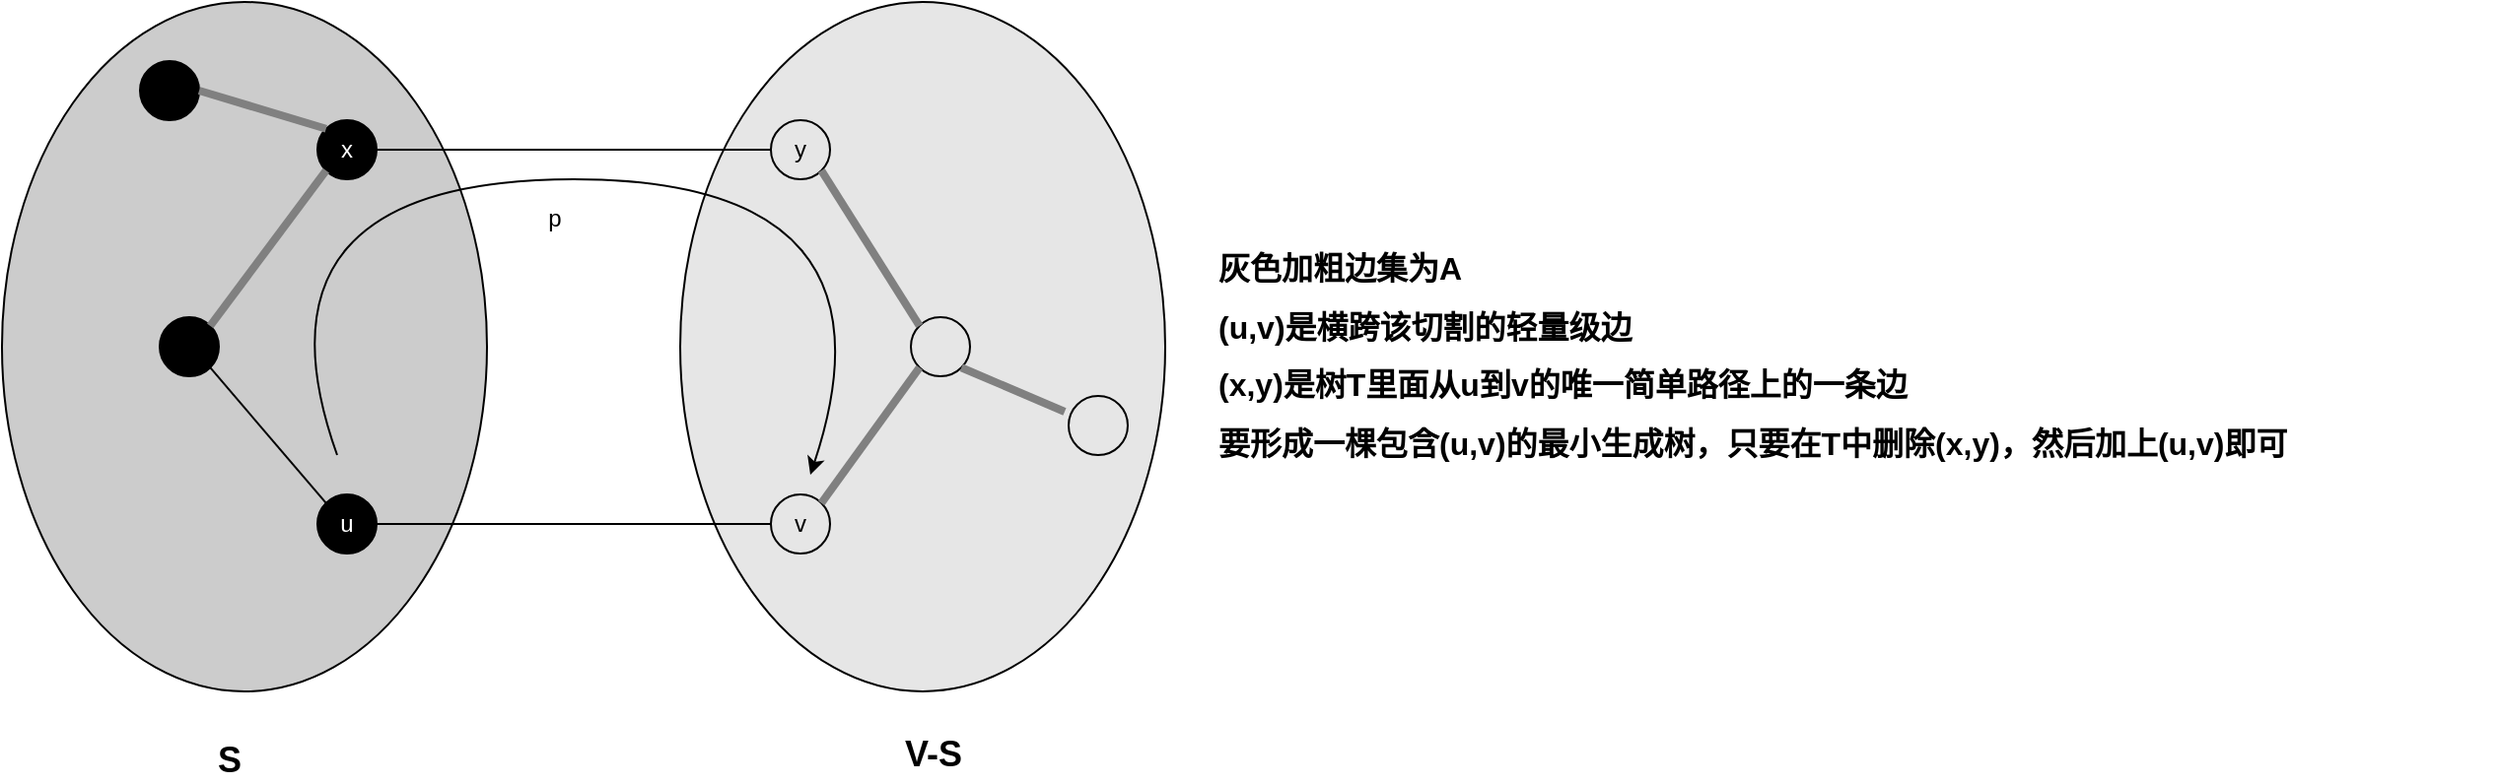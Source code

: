 <mxfile>
    <diagram id="UzlfY-F97uwRzXLrC-hK" name="第 1 页">
        <mxGraphModel dx="1094" dy="790" grid="0" gridSize="10" guides="1" tooltips="1" connect="1" arrows="1" fold="1" page="1" pageScale="1" pageWidth="827" pageHeight="1169" background="#ffffff" math="0" shadow="0">
            <root>
                <mxCell id="0"/>
                <mxCell id="1" parent="0"/>
                <mxCell id="26" value="" style="ellipse;whiteSpace=wrap;html=1;rounded=0;fontColor=#000000;strokeColor=#000000;gradientColor=none;fillColor=#CCCCCC;" vertex="1" parent="1">
                    <mxGeometry x="70" y="190" width="246" height="350" as="geometry"/>
                </mxCell>
                <mxCell id="25" value="" style="ellipse;whiteSpace=wrap;html=1;rounded=0;fontColor=#000000;strokeColor=#000000;gradientColor=none;fillColor=#E6E6E6;" vertex="1" parent="1">
                    <mxGeometry x="414" y="190" width="246" height="350" as="geometry"/>
                </mxCell>
                <mxCell id="5" value="" style="ellipse;whiteSpace=wrap;html=1;aspect=fixed;rounded=0;fontColor=#000000;fillColor=none;gradientColor=none;strokeColor=#000000;" vertex="1" parent="1">
                    <mxGeometry x="531" y="350" width="30" height="30" as="geometry"/>
                </mxCell>
                <mxCell id="6" value="&lt;font color=&quot;#ffffff&quot;&gt;u&lt;/font&gt;" style="ellipse;whiteSpace=wrap;html=1;aspect=fixed;rounded=0;fontColor=#000000;gradientColor=none;strokeColor=#000000;fillColor=#000000;" vertex="1" parent="1">
                    <mxGeometry x="230" y="440" width="30" height="30" as="geometry"/>
                </mxCell>
                <mxCell id="8" value="" style="ellipse;whiteSpace=wrap;html=1;aspect=fixed;rounded=0;fontColor=#000000;gradientColor=none;strokeColor=#000000;fillColor=#000000;" vertex="1" parent="1">
                    <mxGeometry x="150" y="350" width="30" height="30" as="geometry"/>
                </mxCell>
                <mxCell id="9" value="&lt;font color=&quot;#ffffff&quot;&gt;x&lt;/font&gt;" style="ellipse;whiteSpace=wrap;html=1;aspect=fixed;rounded=0;fontColor=#000000;gradientColor=none;strokeColor=#000000;fillColor=#000000;" vertex="1" parent="1">
                    <mxGeometry x="230" y="250" width="30" height="30" as="geometry"/>
                </mxCell>
                <mxCell id="10" value="v" style="ellipse;whiteSpace=wrap;html=1;aspect=fixed;rounded=0;fontColor=#000000;fillColor=none;gradientColor=none;strokeColor=#000000;" vertex="1" parent="1">
                    <mxGeometry x="460" y="440" width="30" height="30" as="geometry"/>
                </mxCell>
                <mxCell id="11" value="y" style="ellipse;whiteSpace=wrap;html=1;aspect=fixed;rounded=0;fontColor=#000000;fillColor=none;gradientColor=none;strokeColor=#000000;" vertex="1" parent="1">
                    <mxGeometry x="460" y="250" width="30" height="30" as="geometry"/>
                </mxCell>
                <mxCell id="12" value="" style="ellipse;whiteSpace=wrap;html=1;aspect=fixed;rounded=0;fontColor=#000000;gradientColor=none;strokeColor=#000000;fillColor=#000000;" vertex="1" parent="1">
                    <mxGeometry x="140" y="220" width="30" height="30" as="geometry"/>
                </mxCell>
                <mxCell id="13" value="" style="ellipse;whiteSpace=wrap;html=1;aspect=fixed;rounded=0;fontColor=#000000;fillColor=none;gradientColor=none;strokeColor=#000000;" vertex="1" parent="1">
                    <mxGeometry x="611" y="390" width="30" height="30" as="geometry"/>
                </mxCell>
                <mxCell id="14" value="" style="endArrow=none;html=1;fontColor=#000000;entryX=1;entryY=0.5;entryDx=0;entryDy=0;exitX=0;exitY=0;exitDx=0;exitDy=0;strokeColor=#808080;strokeWidth=4;" edge="1" parent="1" source="9" target="12">
                    <mxGeometry width="50" height="50" relative="1" as="geometry">
                        <mxPoint x="390" y="430" as="sourcePoint"/>
                        <mxPoint x="440" y="380" as="targetPoint"/>
                    </mxGeometry>
                </mxCell>
                <mxCell id="15" value="" style="endArrow=none;html=1;fontColor=#000000;entryX=1;entryY=0;entryDx=0;entryDy=0;exitX=0;exitY=1;exitDx=0;exitDy=0;strokeColor=#808080;strokeWidth=4;" edge="1" parent="1" source="9" target="8">
                    <mxGeometry width="50" height="50" relative="1" as="geometry">
                        <mxPoint x="244.393" y="264.393" as="sourcePoint"/>
                        <mxPoint x="180" y="245" as="targetPoint"/>
                    </mxGeometry>
                </mxCell>
                <mxCell id="16" value="" style="endArrow=none;html=1;fontColor=#000000;entryX=1;entryY=1;entryDx=0;entryDy=0;exitX=0;exitY=0;exitDx=0;exitDy=0;strokeColor=#000000;" edge="1" parent="1" source="6" target="8">
                    <mxGeometry width="50" height="50" relative="1" as="geometry">
                        <mxPoint x="244.393" y="285.607" as="sourcePoint"/>
                        <mxPoint x="185.607" y="364.393" as="targetPoint"/>
                    </mxGeometry>
                </mxCell>
                <mxCell id="17" value="" style="endArrow=none;html=1;fontColor=#000000;entryX=0;entryY=0.5;entryDx=0;entryDy=0;exitX=1;exitY=0.5;exitDx=0;exitDy=0;strokeColor=#000000;" edge="1" parent="1" source="9" target="11">
                    <mxGeometry width="50" height="50" relative="1" as="geometry">
                        <mxPoint x="254.393" y="295.607" as="sourcePoint"/>
                        <mxPoint x="195.607" y="374.393" as="targetPoint"/>
                    </mxGeometry>
                </mxCell>
                <mxCell id="18" value="" style="endArrow=none;html=1;fontColor=#000000;entryX=1;entryY=1;entryDx=0;entryDy=0;exitX=0;exitY=0;exitDx=0;exitDy=0;strokeColor=#808080;strokeWidth=4;" edge="1" parent="1" source="5" target="11">
                    <mxGeometry width="50" height="50" relative="1" as="geometry">
                        <mxPoint x="270" y="275" as="sourcePoint"/>
                        <mxPoint x="470" y="275" as="targetPoint"/>
                    </mxGeometry>
                </mxCell>
                <mxCell id="19" value="" style="endArrow=none;html=1;fontColor=#000000;entryX=1;entryY=0;entryDx=0;entryDy=0;exitX=0;exitY=1;exitDx=0;exitDy=0;strokeColor=#808080;strokeWidth=4;" edge="1" parent="1" source="5" target="10">
                    <mxGeometry width="50" height="50" relative="1" as="geometry">
                        <mxPoint x="531.003" y="458.783" as="sourcePoint"/>
                        <mxPoint x="481.217" y="379.997" as="targetPoint"/>
                    </mxGeometry>
                </mxCell>
                <mxCell id="20" value="" style="endArrow=none;html=1;fontColor=#000000;entryX=-0.067;entryY=0.267;entryDx=0;entryDy=0;exitX=1;exitY=1;exitDx=0;exitDy=0;entryPerimeter=0;strokeColor=#808080;strokeWidth=4;" edge="1" parent="1" source="5" target="13">
                    <mxGeometry width="50" height="50" relative="1" as="geometry">
                        <mxPoint x="545.393" y="385.607" as="sourcePoint"/>
                        <mxPoint x="495.607" y="454.393" as="targetPoint"/>
                    </mxGeometry>
                </mxCell>
                <mxCell id="21" value="" style="curved=1;endArrow=classic;html=1;fontColor=#000000;strokeColor=#000000;" edge="1" parent="1">
                    <mxGeometry width="50" height="50" relative="1" as="geometry">
                        <mxPoint x="240" y="420" as="sourcePoint"/>
                        <mxPoint x="480" y="430" as="targetPoint"/>
                        <Array as="points">
                            <mxPoint x="190" y="280"/>
                            <mxPoint x="530" y="280"/>
                        </Array>
                    </mxGeometry>
                </mxCell>
                <mxCell id="22" value="p" style="text;html=1;align=center;verticalAlign=middle;resizable=0;points=[];autosize=1;strokeColor=none;fontColor=#000000;" vertex="1" parent="1">
                    <mxGeometry x="340" y="290" width="20" height="20" as="geometry"/>
                </mxCell>
                <mxCell id="27" value="&lt;font style=&quot;font-size: 18px&quot;&gt;&lt;b&gt;S&lt;/b&gt;&lt;/font&gt;" style="text;html=1;align=center;verticalAlign=middle;resizable=0;points=[];autosize=1;strokeColor=none;fontColor=#000000;" vertex="1" parent="1">
                    <mxGeometry x="170" y="565" width="30" height="20" as="geometry"/>
                </mxCell>
                <mxCell id="28" value="&lt;div style=&quot;text-align: center&quot;&gt;&lt;span style=&quot;font-size: 18px&quot;&gt;&lt;font face=&quot;helvetica&quot;&gt;&lt;b&gt;V-S&lt;/b&gt;&lt;/font&gt;&lt;/span&gt;&lt;/div&gt;" style="text;whiteSpace=wrap;html=1;fontColor=#000000;" vertex="1" parent="1">
                    <mxGeometry x="526" y="555" width="40" height="30" as="geometry"/>
                </mxCell>
                <mxCell id="29" value="" style="endArrow=none;html=1;fontColor=#000000;entryX=0;entryY=0.5;entryDx=0;entryDy=0;strokeColor=#000000;" edge="1" parent="1" source="6" target="10">
                    <mxGeometry width="50" height="50" relative="1" as="geometry">
                        <mxPoint x="566.607" y="385.607" as="sourcePoint"/>
                        <mxPoint x="618.99" y="408.01" as="targetPoint"/>
                    </mxGeometry>
                </mxCell>
                <mxCell id="30" value="&lt;h1 style=&quot;font-size: 16px&quot;&gt;&lt;br&gt;&lt;/h1&gt;&lt;h1 style=&quot;font-size: 16px&quot;&gt;灰色加粗边集为A&lt;/h1&gt;&lt;h1 style=&quot;font-size: 16px&quot;&gt;(u,v)是横跨该切割的轻量级边&lt;/h1&gt;&lt;h1 style=&quot;font-size: 16px&quot;&gt;(x,y)是树T里面从u到v的唯一简单路径上的一条边&lt;/h1&gt;&lt;h1 style=&quot;font-size: 16px&quot;&gt;要形成一棵包含(u,v)的最小生成树，只要在T中删除(x,y)，然后加上(u,v)即可&lt;/h1&gt;&lt;p style=&quot;font-size: 16px&quot;&gt;&lt;br&gt;&lt;/p&gt;" style="text;html=1;strokeColor=none;fillColor=none;spacing=5;spacingTop=-20;whiteSpace=wrap;overflow=hidden;rounded=0;fontColor=#000000;" vertex="1" parent="1">
                    <mxGeometry x="682" y="285" width="654" height="160" as="geometry"/>
                </mxCell>
            </root>
        </mxGraphModel>
    </diagram>
</mxfile>